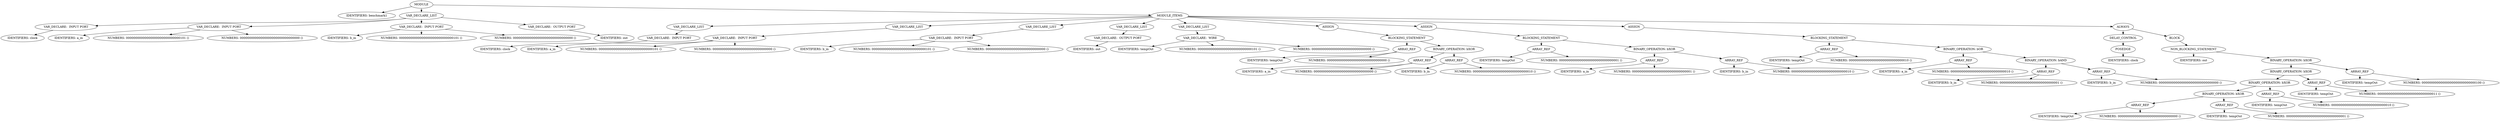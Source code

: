digraph G {	
ranksep=.25;
	0 [label="MODULE"];
	1 [label="IDENTIFIERS: benchmark1"];
	0 -> 1;
	2 [label="VAR_DECLARE_LIST"];
	0 -> 2;
	3 [label="VAR_DECLARE:  INPUT PORT"];
	2 -> 3;
	4 [label="IDENTIFIERS: clock"];
	3 -> 4;
	5 [label="VAR_DECLARE:  INPUT PORT"];
	2 -> 5;
	6 [label="IDENTIFIERS: a_in"];
	5 -> 6;
	7 [label="NUMBERS: 00000000000000000000000000000101 ()"];
	5 -> 7;
	8 [label="NUMBERS: 00000000000000000000000000000000 ()"];
	5 -> 8;
	9 [label="VAR_DECLARE:  INPUT PORT"];
	2 -> 9;
	10 [label="IDENTIFIERS: b_in"];
	9 -> 10;
	11 [label="NUMBERS: 00000000000000000000000000000101 ()"];
	9 -> 11;
	12 [label="NUMBERS: 00000000000000000000000000000000 ()"];
	9 -> 12;
	13 [label="VAR_DECLARE:  OUTPUT PORT"];
	2 -> 13;
	14 [label="IDENTIFIERS: out"];
	13 -> 14;
	15 [label="MODULE_ITEMS"];
	0 -> 15;
	16 [label="VAR_DECLARE_LIST"];
	15 -> 16;
	17 [label="VAR_DECLARE:  INPUT PORT"];
	16 -> 17;
	18 [label="IDENTIFIERS: clock"];
	17 -> 18;
	19 [label="VAR_DECLARE_LIST"];
	15 -> 19;
	20 [label="VAR_DECLARE:  INPUT PORT"];
	19 -> 20;
	21 [label="IDENTIFIERS: a_in"];
	20 -> 21;
	22 [label="NUMBERS: 00000000000000000000000000000101 ()"];
	20 -> 22;
	23 [label="NUMBERS: 00000000000000000000000000000000 ()"];
	20 -> 23;
	24 [label="VAR_DECLARE_LIST"];
	15 -> 24;
	25 [label="VAR_DECLARE:  INPUT PORT"];
	24 -> 25;
	26 [label="IDENTIFIERS: b_in"];
	25 -> 26;
	27 [label="NUMBERS: 00000000000000000000000000000101 ()"];
	25 -> 27;
	28 [label="NUMBERS: 00000000000000000000000000000000 ()"];
	25 -> 28;
	29 [label="VAR_DECLARE_LIST"];
	15 -> 29;
	30 [label="VAR_DECLARE:  OUTPUT PORT"];
	29 -> 30;
	31 [label="IDENTIFIERS: out"];
	30 -> 31;
	32 [label="VAR_DECLARE_LIST"];
	15 -> 32;
	33 [label="VAR_DECLARE:  WIRE"];
	32 -> 33;
	34 [label="IDENTIFIERS: tempOut"];
	33 -> 34;
	35 [label="NUMBERS: 00000000000000000000000000000101 ()"];
	33 -> 35;
	36 [label="NUMBERS: 00000000000000000000000000000000 ()"];
	33 -> 36;
	37 [label="ASSIGN"];
	15 -> 37;
	38 [label="BLOCKING_STATEMENT"];
	37 -> 38;
	39 [label="ARRAY_REF"];
	38 -> 39;
	40 [label="IDENTIFIERS: tempOut"];
	39 -> 40;
	41 [label="NUMBERS: 00000000000000000000000000000000 ()"];
	39 -> 41;
	42 [label="BINARY_OPERATION: bXOR"];
	38 -> 42;
	43 [label="ARRAY_REF"];
	42 -> 43;
	44 [label="IDENTIFIERS: a_in"];
	43 -> 44;
	45 [label="NUMBERS: 00000000000000000000000000000000 ()"];
	43 -> 45;
	46 [label="ARRAY_REF"];
	42 -> 46;
	47 [label="IDENTIFIERS: b_in"];
	46 -> 47;
	48 [label="NUMBERS: 00000000000000000000000000000010 ()"];
	46 -> 48;
	49 [label="ASSIGN"];
	15 -> 49;
	50 [label="BLOCKING_STATEMENT"];
	49 -> 50;
	51 [label="ARRAY_REF"];
	50 -> 51;
	52 [label="IDENTIFIERS: tempOut"];
	51 -> 52;
	53 [label="NUMBERS: 00000000000000000000000000000001 ()"];
	51 -> 53;
	54 [label="BINARY_OPERATION: bXOR"];
	50 -> 54;
	55 [label="ARRAY_REF"];
	54 -> 55;
	56 [label="IDENTIFIERS: a_in"];
	55 -> 56;
	57 [label="NUMBERS: 00000000000000000000000000000001 ()"];
	55 -> 57;
	58 [label="ARRAY_REF"];
	54 -> 58;
	59 [label="IDENTIFIERS: b_in"];
	58 -> 59;
	60 [label="NUMBERS: 00000000000000000000000000000010 ()"];
	58 -> 60;
	61 [label="ASSIGN"];
	15 -> 61;
	62 [label="BLOCKING_STATEMENT"];
	61 -> 62;
	63 [label="ARRAY_REF"];
	62 -> 63;
	64 [label="IDENTIFIERS: tempOut"];
	63 -> 64;
	65 [label="NUMBERS: 00000000000000000000000000000010 ()"];
	63 -> 65;
	66 [label="BINARY_OPERATION: bOR"];
	62 -> 66;
	67 [label="ARRAY_REF"];
	66 -> 67;
	68 [label="IDENTIFIERS: a_in"];
	67 -> 68;
	69 [label="NUMBERS: 00000000000000000000000000000010 ()"];
	67 -> 69;
	70 [label="BINARY_OPERATION: bAND"];
	66 -> 70;
	71 [label="ARRAY_REF"];
	70 -> 71;
	72 [label="IDENTIFIERS: b_in"];
	71 -> 72;
	73 [label="NUMBERS: 00000000000000000000000000000001 ()"];
	71 -> 73;
	74 [label="ARRAY_REF"];
	70 -> 74;
	75 [label="IDENTIFIERS: b_in"];
	74 -> 75;
	76 [label="NUMBERS: 00000000000000000000000000000000 ()"];
	74 -> 76;
	77 [label="ALWAYS"];
	15 -> 77;
	78 [label="DELAY_CONTROL"];
	77 -> 78;
	79 [label="POSEDGE"];
	78 -> 79;
	80 [label="IDENTIFIERS: clock"];
	79 -> 80;
	81 [label="BLOCK"];
	77 -> 81;
	82 [label="NON_BLOCKING_STATEMENT"];
	81 -> 82;
	83 [label="IDENTIFIERS: out"];
	82 -> 83;
	84 [label="BINARY_OPERATION: bXOR"];
	82 -> 84;
	85 [label="BINARY_OPERATION: bXOR"];
	84 -> 85;
	86 [label="BINARY_OPERATION: bXOR"];
	85 -> 86;
	87 [label="BINARY_OPERATION: bXOR"];
	86 -> 87;
	88 [label="ARRAY_REF"];
	87 -> 88;
	89 [label="IDENTIFIERS: tempOut"];
	88 -> 89;
	90 [label="NUMBERS: 00000000000000000000000000000000 ()"];
	88 -> 90;
	91 [label="ARRAY_REF"];
	87 -> 91;
	92 [label="IDENTIFIERS: tempOut"];
	91 -> 92;
	93 [label="NUMBERS: 00000000000000000000000000000001 ()"];
	91 -> 93;
	94 [label="ARRAY_REF"];
	86 -> 94;
	95 [label="IDENTIFIERS: tempOut"];
	94 -> 95;
	96 [label="NUMBERS: 00000000000000000000000000000010 ()"];
	94 -> 96;
	97 [label="ARRAY_REF"];
	85 -> 97;
	98 [label="IDENTIFIERS: tempOut"];
	97 -> 98;
	99 [label="NUMBERS: 00000000000000000000000000000011 ()"];
	97 -> 99;
	100 [label="ARRAY_REF"];
	84 -> 100;
	101 [label="IDENTIFIERS: tempOut"];
	100 -> 101;
	102 [label="NUMBERS: 00000000000000000000000000000100 ()"];
	100 -> 102;
}
